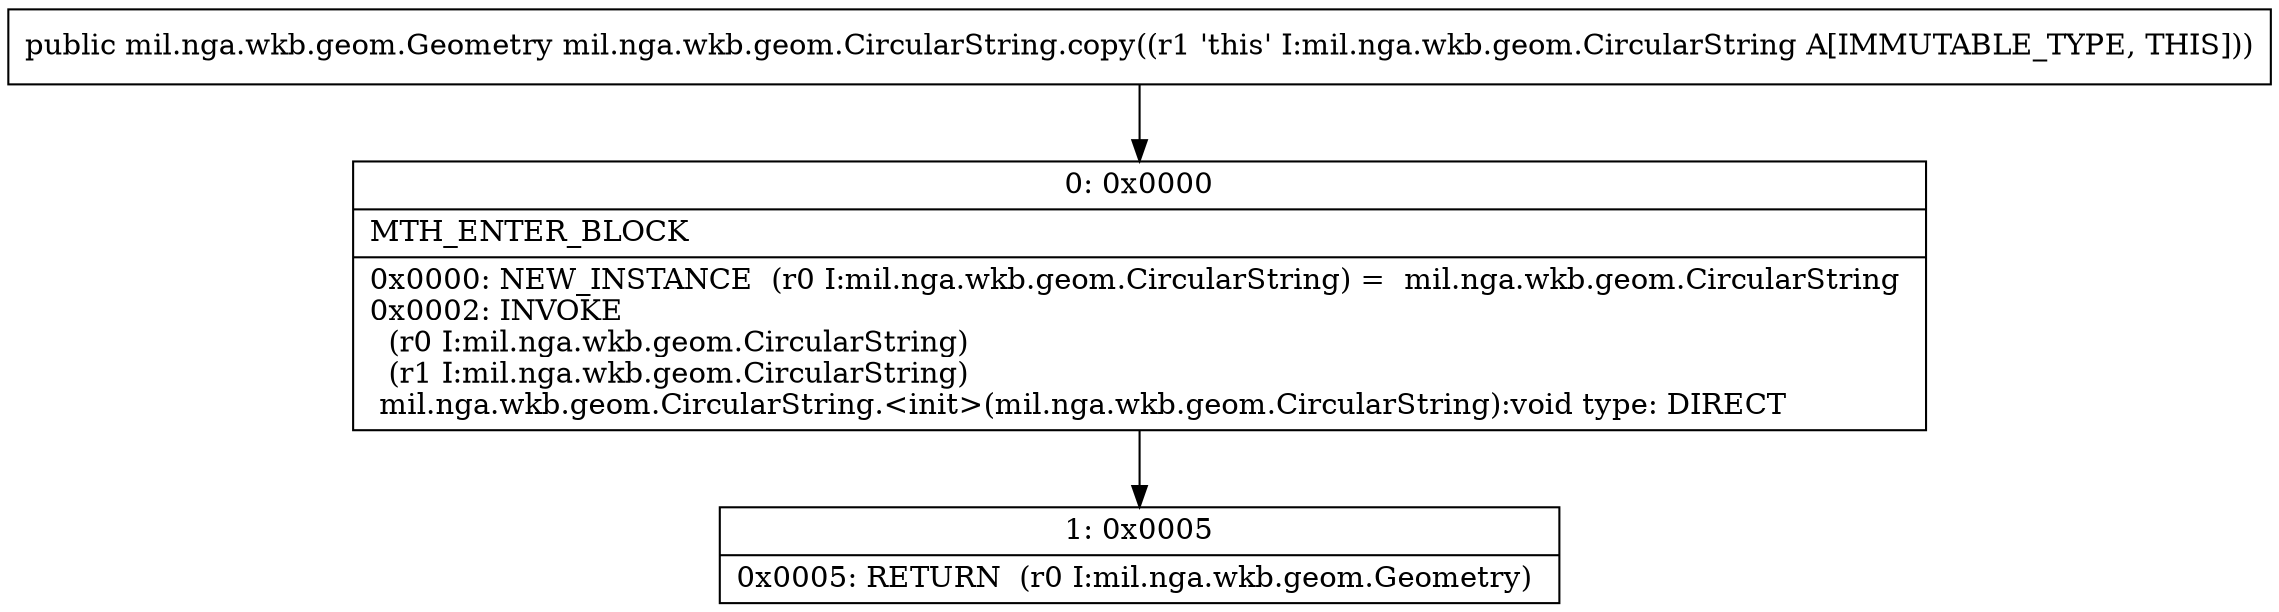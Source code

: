 digraph "CFG formil.nga.wkb.geom.CircularString.copy()Lmil\/nga\/wkb\/geom\/Geometry;" {
Node_0 [shape=record,label="{0\:\ 0x0000|MTH_ENTER_BLOCK\l|0x0000: NEW_INSTANCE  (r0 I:mil.nga.wkb.geom.CircularString) =  mil.nga.wkb.geom.CircularString \l0x0002: INVOKE  \l  (r0 I:mil.nga.wkb.geom.CircularString)\l  (r1 I:mil.nga.wkb.geom.CircularString)\l mil.nga.wkb.geom.CircularString.\<init\>(mil.nga.wkb.geom.CircularString):void type: DIRECT \l}"];
Node_1 [shape=record,label="{1\:\ 0x0005|0x0005: RETURN  (r0 I:mil.nga.wkb.geom.Geometry) \l}"];
MethodNode[shape=record,label="{public mil.nga.wkb.geom.Geometry mil.nga.wkb.geom.CircularString.copy((r1 'this' I:mil.nga.wkb.geom.CircularString A[IMMUTABLE_TYPE, THIS])) }"];
MethodNode -> Node_0;
Node_0 -> Node_1;
}

